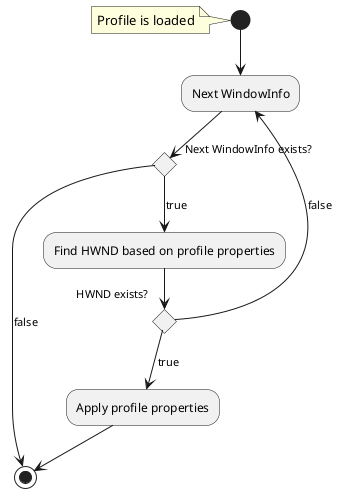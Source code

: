 @startuml "Applying a profile"

note left
    Profile is loaded
end note

(*) --> "Next WindowInfo"
if "Next WindowInfo exists?"
    -->[true] "Find HWND based on profile properties"
    if "HWND exists?" then
        -->[true] "Apply profile properties"
        --> (*)
    else
        -->[false] "Next WindowInfo"
    endif
else
    -->[false] (*)
endif

@enduml